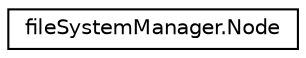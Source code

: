 digraph "Graphical Class Hierarchy"
{
 // LATEX_PDF_SIZE
  edge [fontname="Helvetica",fontsize="10",labelfontname="Helvetica",labelfontsize="10"];
  node [fontname="Helvetica",fontsize="10",shape=record];
  rankdir="LR";
  Node0 [label="fileSystemManager.Node",height=0.2,width=0.4,color="black", fillcolor="white", style="filled",URL="$classfile_system_manager_1_1_node.html",tooltip="Class node that is the folder Contains: folder name folder children (a dictionary of nodes) folder pa..."];
}
